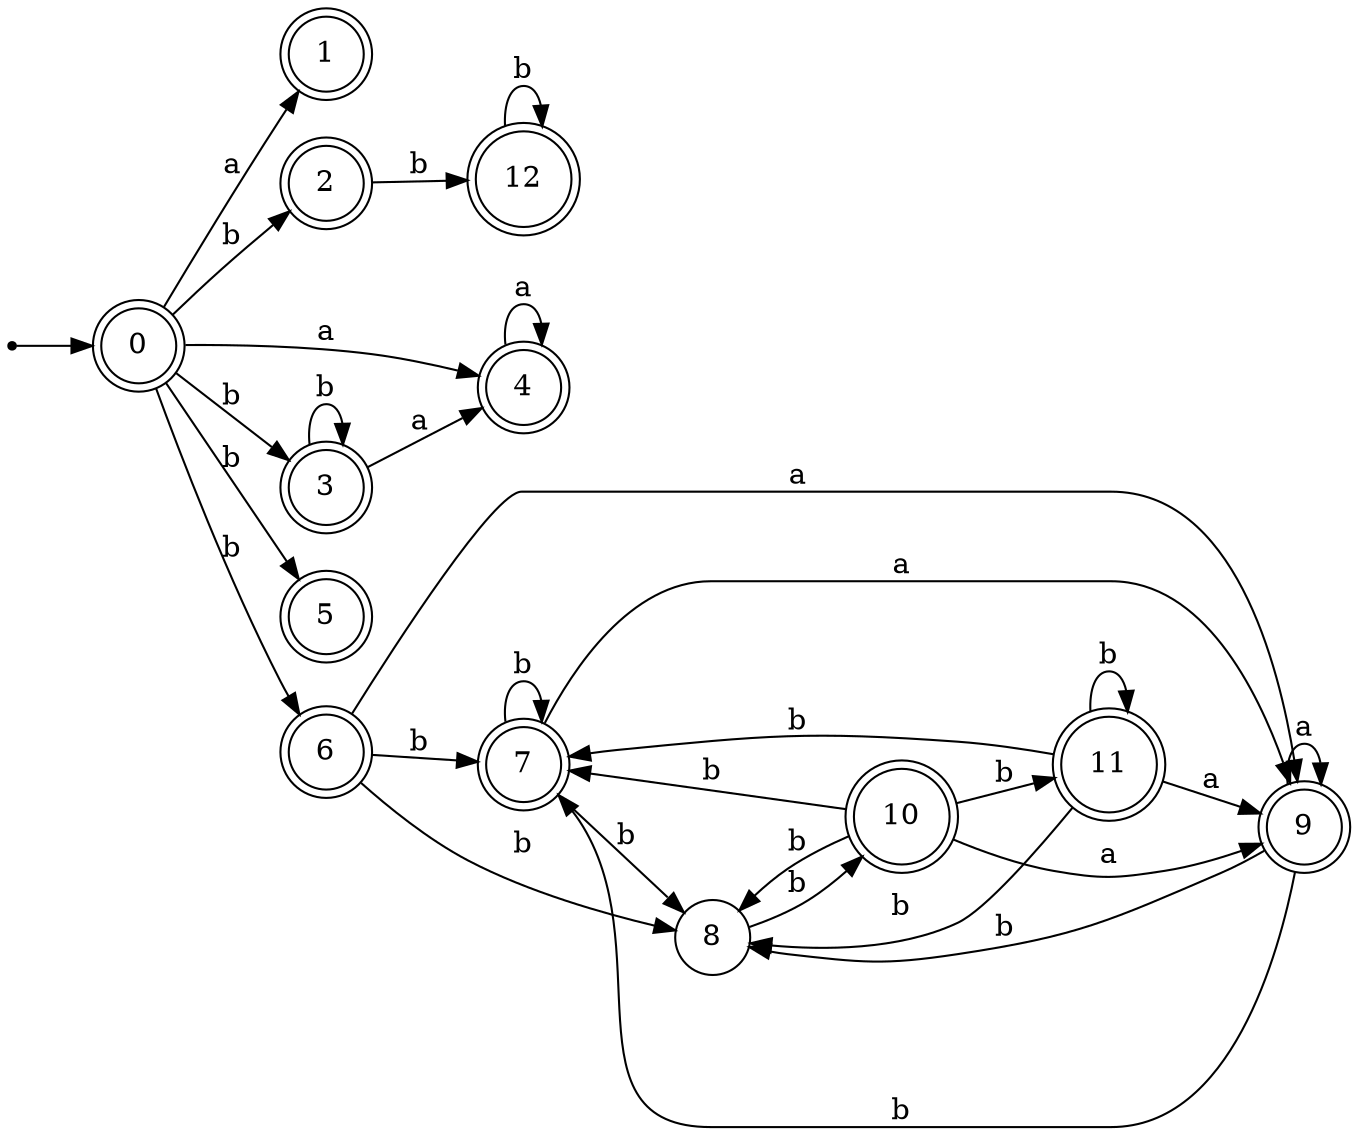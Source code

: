 digraph finite_state_machine {
rankdir=LR;
size="20,20";
node [shape = point]; "dummy0"
node [shape = doublecircle]; "0";"dummy0" -> "0";
node [shape = doublecircle]; "1";node [shape = doublecircle]; "2";node [shape = doublecircle]; "3";node [shape = doublecircle]; "4";node [shape = doublecircle]; "5";node [shape = doublecircle]; "6";node [shape = doublecircle]; "7";node [shape = circle]; "8";
node [shape = doublecircle]; "9";node [shape = doublecircle]; "10";node [shape = doublecircle]; "11";node [shape = doublecircle]; "12";"0" -> "1" [label = "a"];
 "0" -> "4" [label = "a"];
 "0" -> "2" [label = "b"];
 "0" -> "3" [label = "b"];
 "0" -> "5" [label = "b"];
 "0" -> "6" [label = "b"];
 "6" -> "8" [label = "b"];
 "6" -> "7" [label = "b"];
 "6" -> "9" [label = "a"];
 "9" -> "9" [label = "a"];
 "9" -> "8" [label = "b"];
 "9" -> "7" [label = "b"];
 "8" -> "10" [label = "b"];
 "10" -> "8" [label = "b"];
 "10" -> "11" [label = "b"];
 "10" -> "7" [label = "b"];
 "10" -> "9" [label = "a"];
 "11" -> "8" [label = "b"];
 "11" -> "11" [label = "b"];
 "11" -> "7" [label = "b"];
 "11" -> "9" [label = "a"];
 "7" -> "8" [label = "b"];
 "7" -> "7" [label = "b"];
 "7" -> "9" [label = "a"];
 "4" -> "4" [label = "a"];
 "3" -> "3" [label = "b"];
 "3" -> "4" [label = "a"];
 "2" -> "12" [label = "b"];
 "12" -> "12" [label = "b"];
 }
